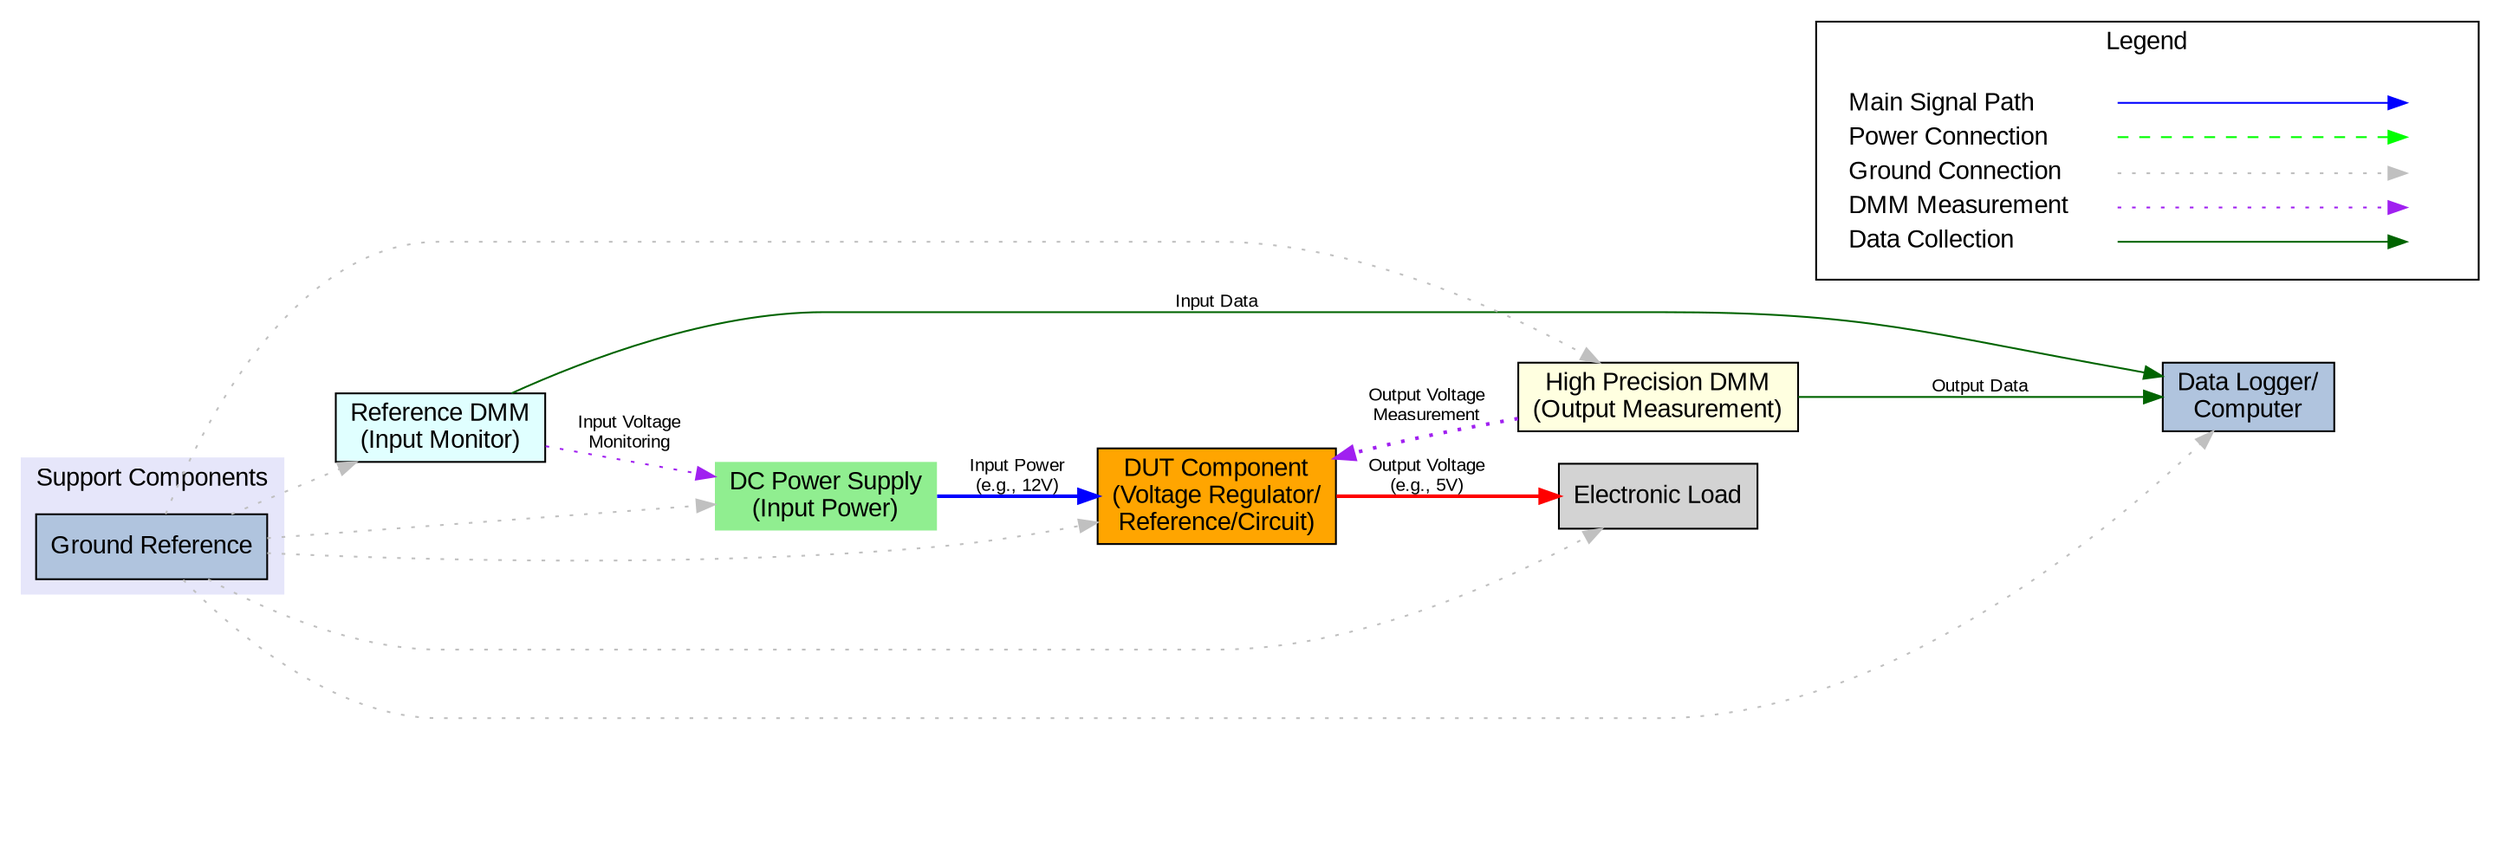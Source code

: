 digraph voltage_accuracy_test {
    // Graph settings
    rankdir=LR;
    node [shape=box, style=filled, fontname="Arial"];
    edge [fontname="Arial", fontsize=10];
    
    // Force ranking to organize layout - legend at top left
    {rank=source; legend_cluster;}
    {rank=same; power_supply;}
    {rank=same; dmm_ref;}
    {rank=same; dut;}
    {rank=same; load_box; dmm_output;}
    {rank=sink; data_logger;}
    
    // Legend subgraph - positioned at top left
    subgraph cluster_legend { 
        label = "Legend";
        fontname = "Arial";
        rankdir=TB;
        rank=source;
        node [shape=plaintext, style="", fillcolor=none];
        legend_cluster [style=invis]; // invisible node for ranking
        key [label=<<table border="0" cellpadding="2" cellspacing="0" cellborder="0">
            <tr><td align="left" port="i1" width="150">Main Signal Path</td></tr>
            <tr><td align="left" port="i2">Power Connection</td></tr>
            <tr><td align="left" port="i3">Ground Connection</td></tr>
            <tr><td align="left" port="i4">DMM Measurement</td></tr>
            <tr><td align="left" port="i5">Data Collection</td></tr>
            </table>>]
        key2 [label=<<table border="0" cellpadding="2" cellspacing="0" cellborder="0">
            <tr><td port="i1">&nbsp;</td></tr>
            <tr><td port="i2">&nbsp;</td></tr>
            <tr><td port="i3">&nbsp;</td></tr>
            <tr><td port="i4">&nbsp;</td></tr>
            <tr><td port="i5">&nbsp;</td></tr>
        </table>>]
        key:i1:e -> key2:i1:w [color=blue, penwidth=1]
        key:i2:e -> key2:i2:w [color=green, penwidth=1, style=dashed]
        key:i3:e -> key2:i3:w [color=gray, penwidth=1, style=dotted]
        key:i4:e -> key2:i4:w [color=purple, penwidth=1, style=dotted]
        key:i5:e -> key2:i5:w [color=darkgreen, penwidth=1]
    }
    
    // Define node styles
    subgraph cluster_instruments {
        label="Test Instruments";
        style=filled;
        color=lightgray;

        power_supply [shape=none, image="dc_power_supply.png", label="DC Power Supply\n(Input Power)", fillcolor=lightgreen];
        dmm_ref [label="Reference DMM\n(Input Monitor)", fillcolor=lightcyan];
        dmm_output [label="High Precision DMM\n(Output Measurement)", fillcolor=lightyellow];
        data_logger [label="Data Logger/\nComputer", fillcolor=lightsteelblue];
    }
    
    subgraph cluster_dut_section {
        label="Device Under Test Section";
        style=filled;
        color=lightpink;
        
        dut [label="DUT Component\n(Voltage Regulator/\nReference/Circuit)", fillcolor=orange];
        load_box [label="Electronic Load", fillcolor=lightgray];
    }
    
    subgraph cluster_support {
        label="Support Components";
        fontname="Arial";
        style=filled;
        color=lavender;
        
        ground [label="Ground Reference", fillcolor=lightsteelblue];
    }
    
    // === MAIN SIGNAL PATH ===
    power_supply -> dut [label="Input Power\n(e.g., 12V)", color=blue, penwidth=2, weight=10];
    dut -> load_box [label="Output Voltage\n(e.g., 5V)", color=red, penwidth=2, weight=10];
    
    // === MEASUREMENT CONNECTIONS ===
    dmm_ref -> power_supply [label="Input Voltage\nMonitoring", color=purple, penwidth=1, style=dotted];
    dmm_output -> dut [label="Output Voltage\nMeasurement", color=purple, penwidth=2, style=dotted];
    
    // === DATA COLLECTION ===
    dmm_ref -> data_logger [label="Input Data", color=darkgreen, penwidth=1];
    dmm_output -> data_logger [label="Output Data", color=darkgreen, penwidth=1];
    
    // === GROUND CONNECTIONS ===
    ground -> power_supply [style=dotted, color=gray, penwidth=1];
    ground -> dut [style=dotted, color=gray, penwidth=1];
    ground -> dmm_ref [style=dotted, color=gray, penwidth=1];
    ground -> dmm_output [style=dotted, color=gray, penwidth=1];
    ground -> load_box [style=dotted, color=gray, penwidth=1];
    ground -> data_logger [style=dotted, color=gray, penwidth=1];

}
